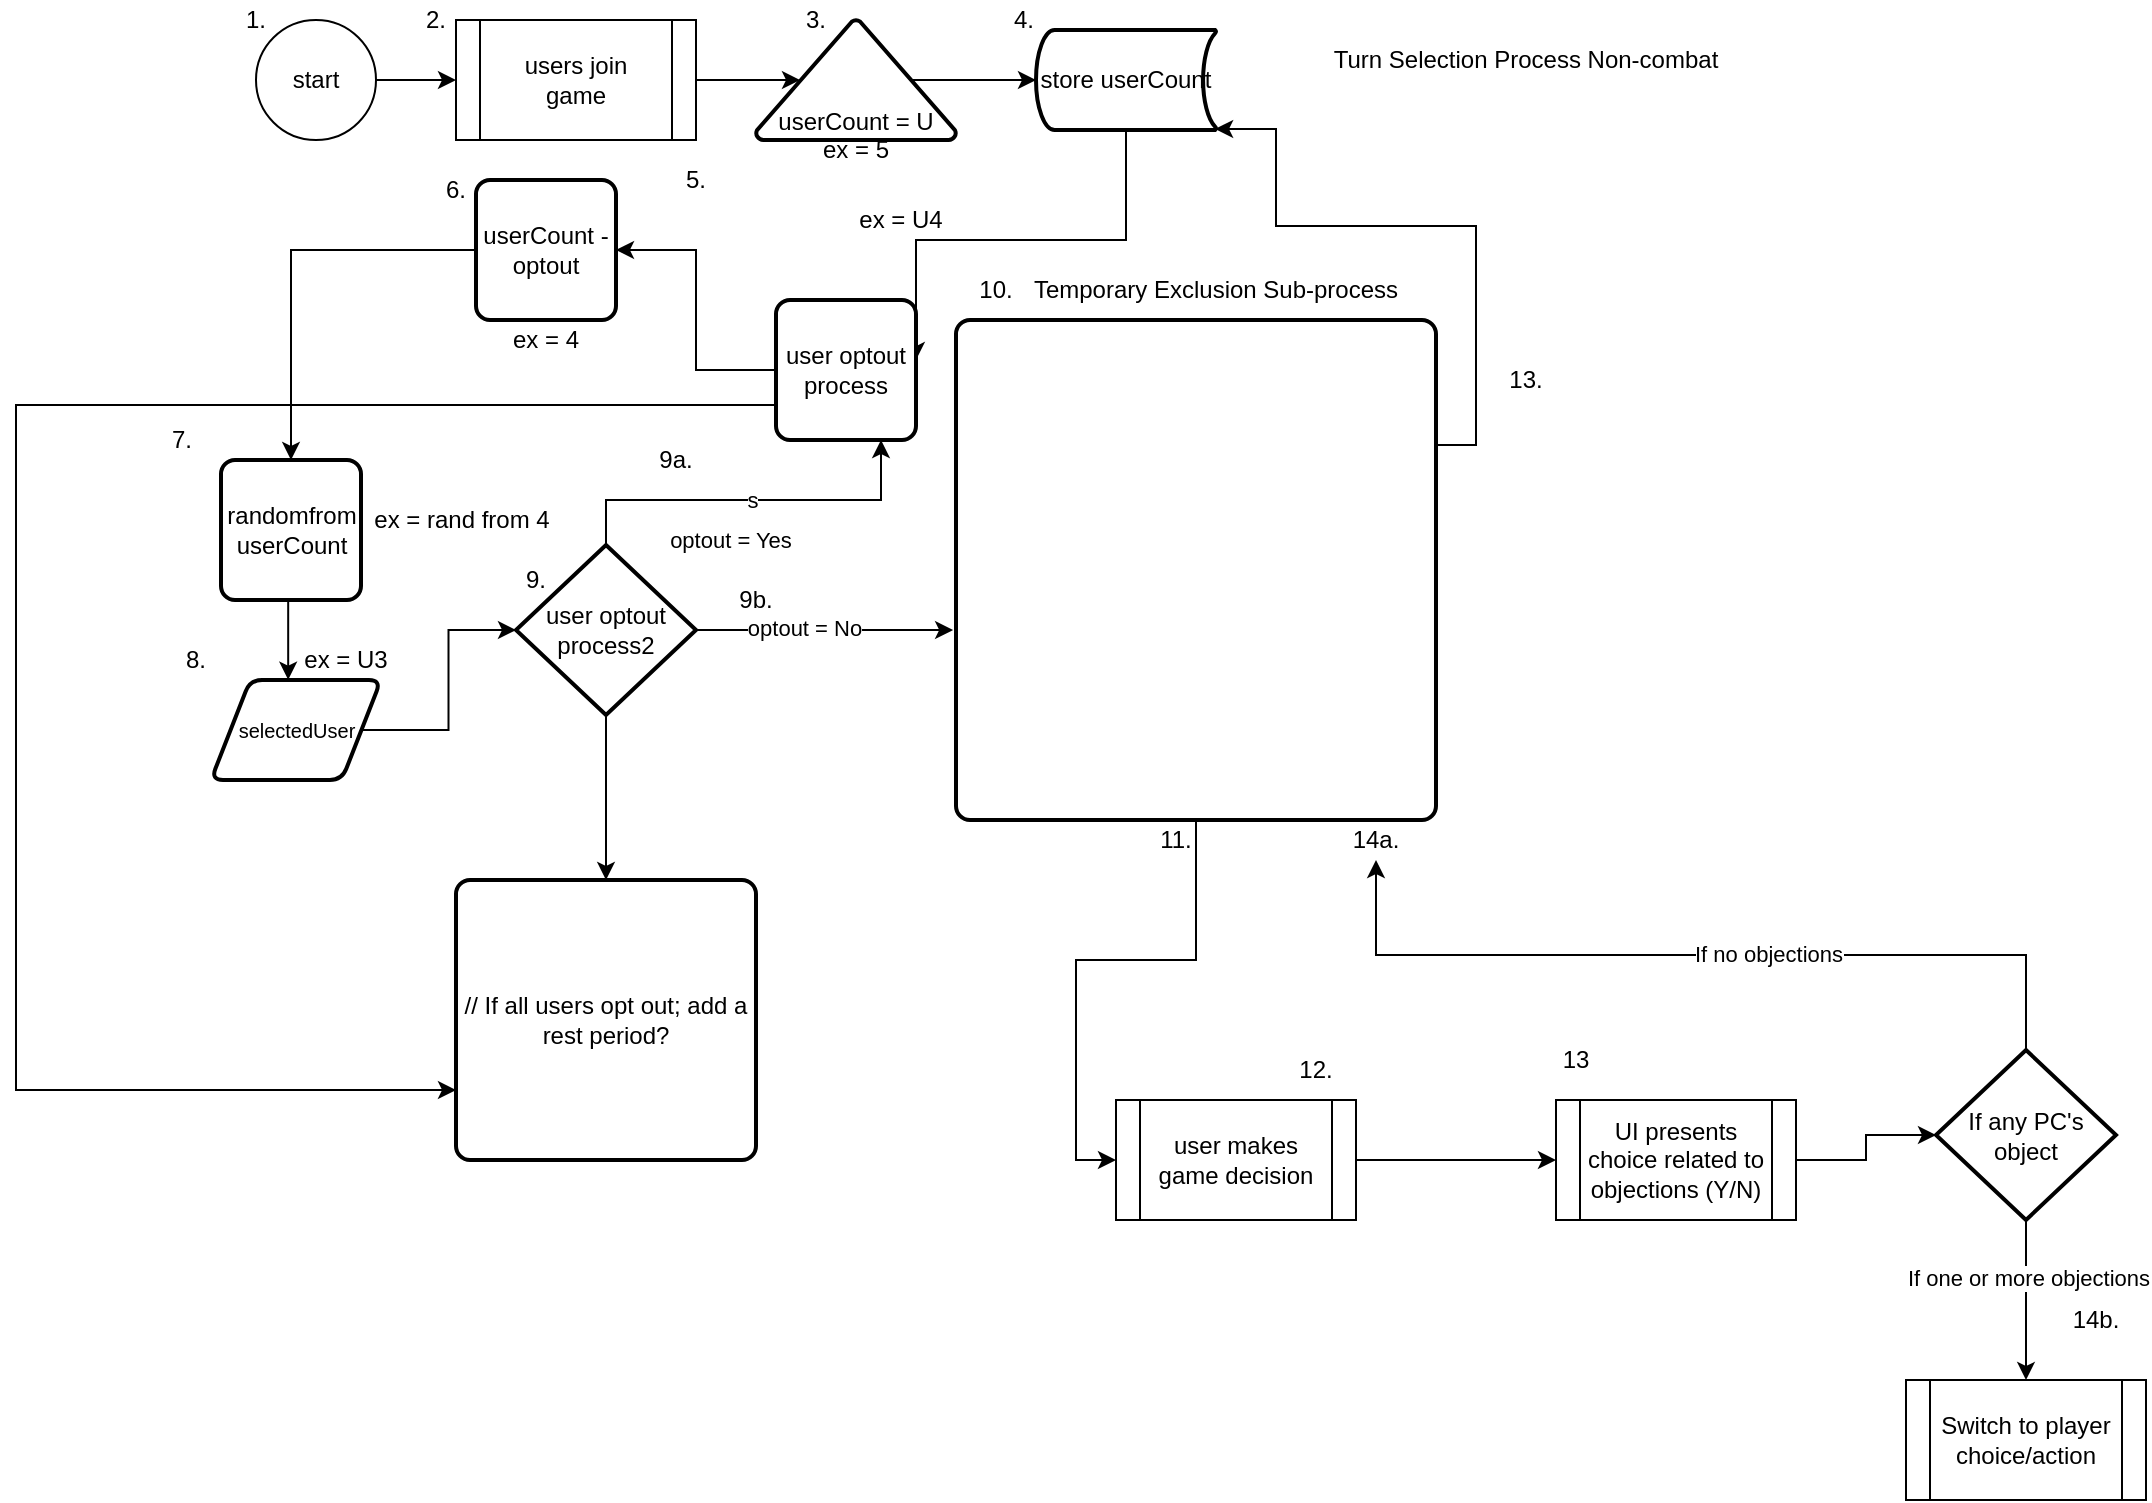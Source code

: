 <mxfile version="13.7.9" type="device"><diagram id="oWCx_M5No-wxquVbjRHU" name="Page-1"><mxGraphModel dx="1851" dy="592" grid="1" gridSize="10" guides="1" tooltips="1" connect="1" arrows="1" fold="1" page="1" pageScale="1" pageWidth="827" pageHeight="1169" math="0" shadow="0"><root><mxCell id="0"/><mxCell id="1" parent="0"/><mxCell id="B80tYZxgnYKz1QoP1Cwe-1" value="Turn Selection Process Non-combat" style="text;html=1;strokeColor=none;fillColor=none;align=center;verticalAlign=middle;whiteSpace=wrap;rounded=0;" parent="1" vertex="1"><mxGeometry x="510" y="20" width="270" height="20" as="geometry"/></mxCell><mxCell id="B80tYZxgnYKz1QoP1Cwe-8" style="edgeStyle=orthogonalEdgeStyle;rounded=0;orthogonalLoop=1;jettySize=auto;html=1;entryX=0;entryY=0.5;entryDx=0;entryDy=0;" parent="1" source="B80tYZxgnYKz1QoP1Cwe-3" target="B80tYZxgnYKz1QoP1Cwe-7" edge="1"><mxGeometry relative="1" as="geometry"/></mxCell><mxCell id="B80tYZxgnYKz1QoP1Cwe-3" value="start" style="ellipse;whiteSpace=wrap;html=1;aspect=fixed;" parent="1" vertex="1"><mxGeometry x="10" y="10" width="60" height="60" as="geometry"/></mxCell><mxCell id="B80tYZxgnYKz1QoP1Cwe-10" style="edgeStyle=orthogonalEdgeStyle;rounded=0;orthogonalLoop=1;jettySize=auto;html=1;exitX=0.78;exitY=0.5;exitDx=0;exitDy=0;exitPerimeter=0;entryX=0;entryY=0.5;entryDx=0;entryDy=0;entryPerimeter=0;" parent="1" source="B80tYZxgnYKz1QoP1Cwe-4" target="B80tYZxgnYKz1QoP1Cwe-5" edge="1"><mxGeometry relative="1" as="geometry"/></mxCell><mxCell id="B80tYZxgnYKz1QoP1Cwe-4" value="userCount = U" style="strokeWidth=2;html=1;shape=mxgraph.flowchart.extract_or_measurement;whiteSpace=wrap;verticalAlign=bottom;" parent="1" vertex="1"><mxGeometry x="260" y="10" width="100" height="60" as="geometry"/></mxCell><mxCell id="B80tYZxgnYKz1QoP1Cwe-24" style="edgeStyle=orthogonalEdgeStyle;rounded=0;orthogonalLoop=1;jettySize=auto;html=1;entryX=1;entryY=0.429;entryDx=0;entryDy=0;entryPerimeter=0;" parent="1" source="B80tYZxgnYKz1QoP1Cwe-5" target="B80tYZxgnYKz1QoP1Cwe-23" edge="1"><mxGeometry relative="1" as="geometry"><Array as="points"><mxPoint x="445" y="120"/></Array></mxGeometry></mxCell><mxCell id="B80tYZxgnYKz1QoP1Cwe-5" value="store userCount" style="strokeWidth=2;html=1;shape=mxgraph.flowchart.stored_data;whiteSpace=wrap;" parent="1" vertex="1"><mxGeometry x="400" y="15" width="90" height="50" as="geometry"/></mxCell><mxCell id="B80tYZxgnYKz1QoP1Cwe-9" style="edgeStyle=orthogonalEdgeStyle;rounded=0;orthogonalLoop=1;jettySize=auto;html=1;entryX=0.22;entryY=0.5;entryDx=0;entryDy=0;entryPerimeter=0;" parent="1" source="B80tYZxgnYKz1QoP1Cwe-7" target="B80tYZxgnYKz1QoP1Cwe-4" edge="1"><mxGeometry relative="1" as="geometry"><mxPoint x="250" y="40" as="targetPoint"/></mxGeometry></mxCell><mxCell id="B80tYZxgnYKz1QoP1Cwe-7" value="&lt;div&gt;users join &lt;br&gt;&lt;/div&gt;&lt;div&gt;game&lt;/div&gt;" style="shape=process;whiteSpace=wrap;html=1;backgroundOutline=1;" parent="1" vertex="1"><mxGeometry x="110" y="10" width="120" height="60" as="geometry"/></mxCell><mxCell id="B80tYZxgnYKz1QoP1Cwe-21" style="edgeStyle=orthogonalEdgeStyle;rounded=0;orthogonalLoop=1;jettySize=auto;html=1;entryX=0.454;entryY=-0.003;entryDx=0;entryDy=0;entryPerimeter=0;" parent="1" source="B80tYZxgnYKz1QoP1Cwe-11" target="B80tYZxgnYKz1QoP1Cwe-17" edge="1"><mxGeometry relative="1" as="geometry"><Array as="points"><mxPoint x="45" y="270"/><mxPoint x="44" y="270"/></Array></mxGeometry></mxCell><mxCell id="B80tYZxgnYKz1QoP1Cwe-11" value="randomfrom userCount" style="rounded=1;whiteSpace=wrap;html=1;absoluteArcSize=1;arcSize=14;strokeWidth=2;" parent="1" vertex="1"><mxGeometry x="-7.5" y="230" width="70" height="70" as="geometry"/></mxCell><mxCell id="bzGtWMYTgqq_oHbvVR3t-2" style="edgeStyle=orthogonalEdgeStyle;rounded=0;orthogonalLoop=1;jettySize=auto;html=1;entryX=0;entryY=0.5;entryDx=0;entryDy=0;" parent="1" source="B80tYZxgnYKz1QoP1Cwe-15" target="bzGtWMYTgqq_oHbvVR3t-1" edge="1"><mxGeometry relative="1" as="geometry"/></mxCell><mxCell id="UlQVZLmfVftrrOcNHDtC-3" style="edgeStyle=orthogonalEdgeStyle;rounded=0;orthogonalLoop=1;jettySize=auto;html=1;exitX=1;exitY=0.25;exitDx=0;exitDy=0;entryX=0.995;entryY=0.99;entryDx=0;entryDy=0;entryPerimeter=0;" edge="1" parent="1" source="B80tYZxgnYKz1QoP1Cwe-15" target="B80tYZxgnYKz1QoP1Cwe-5"><mxGeometry relative="1" as="geometry"><mxPoint x="670" y="70" as="targetPoint"/><Array as="points"><mxPoint x="620" y="223"/><mxPoint x="620" y="113"/><mxPoint x="520" y="113"/><mxPoint x="520" y="65"/></Array></mxGeometry></mxCell><mxCell id="B80tYZxgnYKz1QoP1Cwe-15" value="" style="rounded=1;whiteSpace=wrap;html=1;absoluteArcSize=1;arcSize=14;strokeWidth=2;" parent="1" vertex="1"><mxGeometry x="360" y="160" width="240" height="250" as="geometry"/></mxCell><mxCell id="B80tYZxgnYKz1QoP1Cwe-16" value="Temporary Exclusion Sub-process" style="text;html=1;strokeColor=none;fillColor=none;align=center;verticalAlign=middle;whiteSpace=wrap;rounded=0;" parent="1" vertex="1"><mxGeometry x="360" y="135" width="260" height="20" as="geometry"/></mxCell><mxCell id="B80tYZxgnYKz1QoP1Cwe-35" style="edgeStyle=orthogonalEdgeStyle;rounded=0;orthogonalLoop=1;jettySize=auto;html=1;exitX=1;exitY=0.5;exitDx=0;exitDy=0;entryX=0;entryY=0.5;entryDx=0;entryDy=0;entryPerimeter=0;" parent="1" source="B80tYZxgnYKz1QoP1Cwe-17" target="B80tYZxgnYKz1QoP1Cwe-34" edge="1"><mxGeometry relative="1" as="geometry"/></mxCell><mxCell id="B80tYZxgnYKz1QoP1Cwe-17" value="&lt;div style=&quot;font-size: 10px&quot;&gt;&lt;font style=&quot;font-size: 10px&quot;&gt;selectedUser&lt;/font&gt;&lt;/div&gt;" style="shape=parallelogram;html=1;strokeWidth=2;perimeter=parallelogramPerimeter;whiteSpace=wrap;rounded=1;arcSize=12;size=0.23;" parent="1" vertex="1"><mxGeometry x="-12.5" y="340" width="85" height="50" as="geometry"/></mxCell><mxCell id="B80tYZxgnYKz1QoP1Cwe-18" value="ex = U3" style="text;html=1;strokeColor=none;fillColor=none;align=center;verticalAlign=middle;whiteSpace=wrap;rounded=0;" parent="1" vertex="1"><mxGeometry x="30" y="320" width="50" height="20" as="geometry"/></mxCell><mxCell id="B80tYZxgnYKz1QoP1Cwe-19" value="ex = 5" style="text;html=1;strokeColor=none;fillColor=none;align=center;verticalAlign=middle;whiteSpace=wrap;rounded=0;" parent="1" vertex="1"><mxGeometry x="290" y="65" width="40" height="20" as="geometry"/></mxCell><mxCell id="B80tYZxgnYKz1QoP1Cwe-28" style="edgeStyle=orthogonalEdgeStyle;rounded=0;orthogonalLoop=1;jettySize=auto;html=1;entryX=1;entryY=0.5;entryDx=0;entryDy=0;" parent="1" source="B80tYZxgnYKz1QoP1Cwe-23" target="B80tYZxgnYKz1QoP1Cwe-27" edge="1"><mxGeometry relative="1" as="geometry"/></mxCell><mxCell id="UlQVZLmfVftrrOcNHDtC-11" style="edgeStyle=orthogonalEdgeStyle;rounded=0;orthogonalLoop=1;jettySize=auto;html=1;entryX=0;entryY=0.75;entryDx=0;entryDy=0;exitX=0;exitY=0.75;exitDx=0;exitDy=0;" edge="1" parent="1" source="B80tYZxgnYKz1QoP1Cwe-23" target="UlQVZLmfVftrrOcNHDtC-8"><mxGeometry relative="1" as="geometry"><mxPoint x="-110" y="550" as="targetPoint"/><mxPoint x="185" y="200" as="sourcePoint"/><Array as="points"><mxPoint x="-110" y="203"/><mxPoint x="-110" y="545"/></Array></mxGeometry></mxCell><mxCell id="B80tYZxgnYKz1QoP1Cwe-23" value="user optout process" style="rounded=1;whiteSpace=wrap;html=1;absoluteArcSize=1;arcSize=14;strokeWidth=2;" parent="1" vertex="1"><mxGeometry x="270" y="150" width="70" height="70" as="geometry"/></mxCell><mxCell id="B80tYZxgnYKz1QoP1Cwe-29" style="edgeStyle=orthogonalEdgeStyle;rounded=0;orthogonalLoop=1;jettySize=auto;html=1;entryX=0.5;entryY=0;entryDx=0;entryDy=0;" parent="1" source="B80tYZxgnYKz1QoP1Cwe-27" target="B80tYZxgnYKz1QoP1Cwe-11" edge="1"><mxGeometry relative="1" as="geometry"/></mxCell><mxCell id="B80tYZxgnYKz1QoP1Cwe-27" value="userCount - optout" style="rounded=1;whiteSpace=wrap;html=1;absoluteArcSize=1;arcSize=14;strokeWidth=2;" parent="1" vertex="1"><mxGeometry x="120" y="90" width="70" height="70" as="geometry"/></mxCell><mxCell id="B80tYZxgnYKz1QoP1Cwe-30" value="ex = U4" style="text;html=1;strokeColor=none;fillColor=none;align=center;verticalAlign=middle;whiteSpace=wrap;rounded=0;" parent="1" vertex="1"><mxGeometry x="310" y="100" width="45" height="20" as="geometry"/></mxCell><mxCell id="B80tYZxgnYKz1QoP1Cwe-31" value="&lt;div&gt;ex = 4&lt;/div&gt;" style="text;html=1;strokeColor=none;fillColor=none;align=center;verticalAlign=middle;whiteSpace=wrap;rounded=0;" parent="1" vertex="1"><mxGeometry x="135" y="160" width="40" height="20" as="geometry"/></mxCell><mxCell id="B80tYZxgnYKz1QoP1Cwe-32" value="ex = rand from 4" style="text;html=1;strokeColor=none;fillColor=none;align=center;verticalAlign=middle;whiteSpace=wrap;rounded=0;" parent="1" vertex="1"><mxGeometry x="62.5" y="250" width="100" height="20" as="geometry"/></mxCell><mxCell id="B80tYZxgnYKz1QoP1Cwe-36" value="s" style="edgeStyle=orthogonalEdgeStyle;rounded=0;orthogonalLoop=1;jettySize=auto;html=1;entryX=0.75;entryY=1;entryDx=0;entryDy=0;" parent="1" source="B80tYZxgnYKz1QoP1Cwe-34" target="B80tYZxgnYKz1QoP1Cwe-23" edge="1"><mxGeometry relative="1" as="geometry"><mxPoint x="340" y="250" as="targetPoint"/><Array as="points"><mxPoint x="185" y="250"/><mxPoint x="323" y="250"/></Array></mxGeometry></mxCell><mxCell id="B80tYZxgnYKz1QoP1Cwe-37" value="optout = Yes" style="edgeLabel;html=1;align=center;verticalAlign=middle;resizable=0;points=[];" parent="B80tYZxgnYKz1QoP1Cwe-36" vertex="1" connectable="0"><mxGeometry x="-0.183" relative="1" as="geometry"><mxPoint x="6.5" y="20" as="offset"/></mxGeometry></mxCell><mxCell id="B80tYZxgnYKz1QoP1Cwe-38" style="edgeStyle=orthogonalEdgeStyle;rounded=0;orthogonalLoop=1;jettySize=auto;html=1;entryX=-0.006;entryY=0.62;entryDx=0;entryDy=0;entryPerimeter=0;" parent="1" source="B80tYZxgnYKz1QoP1Cwe-34" target="B80tYZxgnYKz1QoP1Cwe-15" edge="1"><mxGeometry relative="1" as="geometry"/></mxCell><mxCell id="B80tYZxgnYKz1QoP1Cwe-39" value="optout = No" style="edgeLabel;html=1;align=center;verticalAlign=middle;resizable=0;points=[];" parent="B80tYZxgnYKz1QoP1Cwe-38" vertex="1" connectable="0"><mxGeometry x="-0.166" y="1" relative="1" as="geometry"><mxPoint as="offset"/></mxGeometry></mxCell><mxCell id="UlQVZLmfVftrrOcNHDtC-7" style="edgeStyle=orthogonalEdgeStyle;rounded=0;orthogonalLoop=1;jettySize=auto;html=1;exitX=0.5;exitY=1;exitDx=0;exitDy=0;exitPerimeter=0;entryX=0.5;entryY=0;entryDx=0;entryDy=0;" edge="1" parent="1" source="B80tYZxgnYKz1QoP1Cwe-34" target="UlQVZLmfVftrrOcNHDtC-8"><mxGeometry relative="1" as="geometry"><mxPoint x="185" y="420" as="targetPoint"/></mxGeometry></mxCell><mxCell id="B80tYZxgnYKz1QoP1Cwe-34" value="user optout process2" style="strokeWidth=2;html=1;shape=mxgraph.flowchart.decision;whiteSpace=wrap;" parent="1" vertex="1"><mxGeometry x="140" y="272.5" width="90" height="85" as="geometry"/></mxCell><mxCell id="UlQVZLmfVftrrOcNHDtC-14" style="edgeStyle=orthogonalEdgeStyle;rounded=0;orthogonalLoop=1;jettySize=auto;html=1;entryX=0;entryY=0.5;entryDx=0;entryDy=0;" edge="1" parent="1" source="bzGtWMYTgqq_oHbvVR3t-1" target="UlQVZLmfVftrrOcNHDtC-15"><mxGeometry relative="1" as="geometry"><mxPoint x="650" y="580" as="targetPoint"/></mxGeometry></mxCell><mxCell id="bzGtWMYTgqq_oHbvVR3t-1" value="user makes game decision" style="shape=process;whiteSpace=wrap;html=1;backgroundOutline=1;" parent="1" vertex="1"><mxGeometry x="440" y="550" width="120" height="60" as="geometry"/></mxCell><mxCell id="bzGtWMYTgqq_oHbvVR3t-7" value="1." style="text;html=1;strokeColor=none;fillColor=none;align=center;verticalAlign=middle;whiteSpace=wrap;rounded=0;" parent="1" vertex="1"><mxGeometry x="-10" width="40" height="20" as="geometry"/></mxCell><mxCell id="bzGtWMYTgqq_oHbvVR3t-8" value="2." style="text;html=1;strokeColor=none;fillColor=none;align=center;verticalAlign=middle;whiteSpace=wrap;rounded=0;" parent="1" vertex="1"><mxGeometry x="80" width="40" height="20" as="geometry"/></mxCell><mxCell id="bzGtWMYTgqq_oHbvVR3t-9" value="3." style="text;html=1;strokeColor=none;fillColor=none;align=center;verticalAlign=middle;whiteSpace=wrap;rounded=0;" parent="1" vertex="1"><mxGeometry x="270" width="40" height="20" as="geometry"/></mxCell><mxCell id="bzGtWMYTgqq_oHbvVR3t-10" value="&lt;div&gt;4.&lt;/div&gt;" style="text;html=1;strokeColor=none;fillColor=none;align=center;verticalAlign=middle;whiteSpace=wrap;rounded=0;" parent="1" vertex="1"><mxGeometry x="374" width="40" height="20" as="geometry"/></mxCell><mxCell id="bzGtWMYTgqq_oHbvVR3t-11" value="5." style="text;html=1;strokeColor=none;fillColor=none;align=center;verticalAlign=middle;whiteSpace=wrap;rounded=0;" parent="1" vertex="1"><mxGeometry x="210" y="80" width="40" height="20" as="geometry"/></mxCell><mxCell id="bzGtWMYTgqq_oHbvVR3t-12" value="6." style="text;html=1;strokeColor=none;fillColor=none;align=center;verticalAlign=middle;whiteSpace=wrap;rounded=0;" parent="1" vertex="1"><mxGeometry x="90" y="85" width="40" height="20" as="geometry"/></mxCell><mxCell id="bzGtWMYTgqq_oHbvVR3t-13" value="7." style="text;html=1;strokeColor=none;fillColor=none;align=center;verticalAlign=middle;whiteSpace=wrap;rounded=0;" parent="1" vertex="1"><mxGeometry x="-47.5" y="210" width="40" height="20" as="geometry"/></mxCell><mxCell id="bzGtWMYTgqq_oHbvVR3t-14" value="8." style="text;html=1;strokeColor=none;fillColor=none;align=center;verticalAlign=middle;whiteSpace=wrap;rounded=0;" parent="1" vertex="1"><mxGeometry x="-40" y="320" width="40" height="20" as="geometry"/></mxCell><mxCell id="bzGtWMYTgqq_oHbvVR3t-15" value="9." style="text;html=1;strokeColor=none;fillColor=none;align=center;verticalAlign=middle;whiteSpace=wrap;rounded=0;" parent="1" vertex="1"><mxGeometry x="130" y="280" width="40" height="20" as="geometry"/></mxCell><mxCell id="bzGtWMYTgqq_oHbvVR3t-16" value="9a." style="text;html=1;strokeColor=none;fillColor=none;align=center;verticalAlign=middle;whiteSpace=wrap;rounded=0;" parent="1" vertex="1"><mxGeometry x="200" y="220" width="40" height="20" as="geometry"/></mxCell><mxCell id="bzGtWMYTgqq_oHbvVR3t-17" value="9b." style="text;html=1;strokeColor=none;fillColor=none;align=center;verticalAlign=middle;whiteSpace=wrap;rounded=0;" parent="1" vertex="1"><mxGeometry x="240" y="290" width="40" height="20" as="geometry"/></mxCell><mxCell id="bzGtWMYTgqq_oHbvVR3t-18" value="10." style="text;html=1;strokeColor=none;fillColor=none;align=center;verticalAlign=middle;whiteSpace=wrap;rounded=0;" parent="1" vertex="1"><mxGeometry x="360" y="135" width="40" height="20" as="geometry"/></mxCell><mxCell id="bzGtWMYTgqq_oHbvVR3t-19" value="13." style="text;html=1;strokeColor=none;fillColor=none;align=center;verticalAlign=middle;whiteSpace=wrap;rounded=0;" parent="1" vertex="1"><mxGeometry x="625" y="180" width="40" height="20" as="geometry"/></mxCell><mxCell id="bzGtWMYTgqq_oHbvVR3t-20" value="14a." style="text;html=1;strokeColor=none;fillColor=none;align=center;verticalAlign=middle;whiteSpace=wrap;rounded=0;" parent="1" vertex="1"><mxGeometry x="550" y="410" width="40" height="20" as="geometry"/></mxCell><mxCell id="bzGtWMYTgqq_oHbvVR3t-21" value="11." style="text;html=1;strokeColor=none;fillColor=none;align=center;verticalAlign=middle;whiteSpace=wrap;rounded=0;" parent="1" vertex="1"><mxGeometry x="450" y="410" width="40" height="20" as="geometry"/></mxCell><mxCell id="UlQVZLmfVftrrOcNHDtC-8" value="// If all users opt out; add a rest period?" style="rounded=1;whiteSpace=wrap;html=1;absoluteArcSize=1;arcSize=14;strokeWidth=2;" vertex="1" parent="1"><mxGeometry x="110" y="440" width="150" height="140" as="geometry"/></mxCell><mxCell id="UlQVZLmfVftrrOcNHDtC-24" style="edgeStyle=orthogonalEdgeStyle;rounded=0;orthogonalLoop=1;jettySize=auto;html=1;entryX=0;entryY=0.5;entryDx=0;entryDy=0;entryPerimeter=0;" edge="1" parent="1" source="UlQVZLmfVftrrOcNHDtC-15" target="UlQVZLmfVftrrOcNHDtC-17"><mxGeometry relative="1" as="geometry"/></mxCell><mxCell id="UlQVZLmfVftrrOcNHDtC-15" value="UI presents choice related to objections (Y/N)" style="shape=process;whiteSpace=wrap;html=1;backgroundOutline=1;" vertex="1" parent="1"><mxGeometry x="660" y="550" width="120" height="60" as="geometry"/></mxCell><mxCell id="UlQVZLmfVftrrOcNHDtC-18" style="edgeStyle=orthogonalEdgeStyle;rounded=0;orthogonalLoop=1;jettySize=auto;html=1;exitX=0.5;exitY=0;exitDx=0;exitDy=0;exitPerimeter=0;" edge="1" parent="1" source="UlQVZLmfVftrrOcNHDtC-17" target="bzGtWMYTgqq_oHbvVR3t-20"><mxGeometry relative="1" as="geometry"/></mxCell><mxCell id="UlQVZLmfVftrrOcNHDtC-20" value="If no objections" style="edgeLabel;html=1;align=center;verticalAlign=middle;resizable=0;points=[];" vertex="1" connectable="0" parent="UlQVZLmfVftrrOcNHDtC-18"><mxGeometry x="-0.159" y="-1" relative="1" as="geometry"><mxPoint as="offset"/></mxGeometry></mxCell><mxCell id="UlQVZLmfVftrrOcNHDtC-22" style="edgeStyle=orthogonalEdgeStyle;rounded=0;orthogonalLoop=1;jettySize=auto;html=1;" edge="1" parent="1" source="UlQVZLmfVftrrOcNHDtC-17"><mxGeometry relative="1" as="geometry"><mxPoint x="895" y="690" as="targetPoint"/></mxGeometry></mxCell><mxCell id="UlQVZLmfVftrrOcNHDtC-29" value="If one or more objections" style="edgeLabel;html=1;align=center;verticalAlign=middle;resizable=0;points=[];" vertex="1" connectable="0" parent="UlQVZLmfVftrrOcNHDtC-22"><mxGeometry x="-0.285" y="1" relative="1" as="geometry"><mxPoint as="offset"/></mxGeometry></mxCell><mxCell id="UlQVZLmfVftrrOcNHDtC-17" value="&lt;span&gt;If any PC's object&lt;/span&gt;" style="strokeWidth=2;html=1;shape=mxgraph.flowchart.decision;whiteSpace=wrap;" vertex="1" parent="1"><mxGeometry x="850" y="525" width="90" height="85" as="geometry"/></mxCell><mxCell id="UlQVZLmfVftrrOcNHDtC-23" value="Switch to player choice/action" style="shape=process;whiteSpace=wrap;html=1;backgroundOutline=1;" vertex="1" parent="1"><mxGeometry x="835" y="690" width="120" height="60" as="geometry"/></mxCell><mxCell id="UlQVZLmfVftrrOcNHDtC-25" value="12." style="text;html=1;strokeColor=none;fillColor=none;align=center;verticalAlign=middle;whiteSpace=wrap;rounded=0;" vertex="1" parent="1"><mxGeometry x="520" y="525" width="40" height="20" as="geometry"/></mxCell><mxCell id="UlQVZLmfVftrrOcNHDtC-26" value="13" style="text;html=1;strokeColor=none;fillColor=none;align=center;verticalAlign=middle;whiteSpace=wrap;rounded=0;" vertex="1" parent="1"><mxGeometry x="650" y="520" width="40" height="20" as="geometry"/></mxCell><mxCell id="UlQVZLmfVftrrOcNHDtC-28" value="14b." style="text;html=1;strokeColor=none;fillColor=none;align=center;verticalAlign=middle;whiteSpace=wrap;rounded=0;" vertex="1" parent="1"><mxGeometry x="910" y="650" width="40" height="20" as="geometry"/></mxCell></root></mxGraphModel></diagram></mxfile>